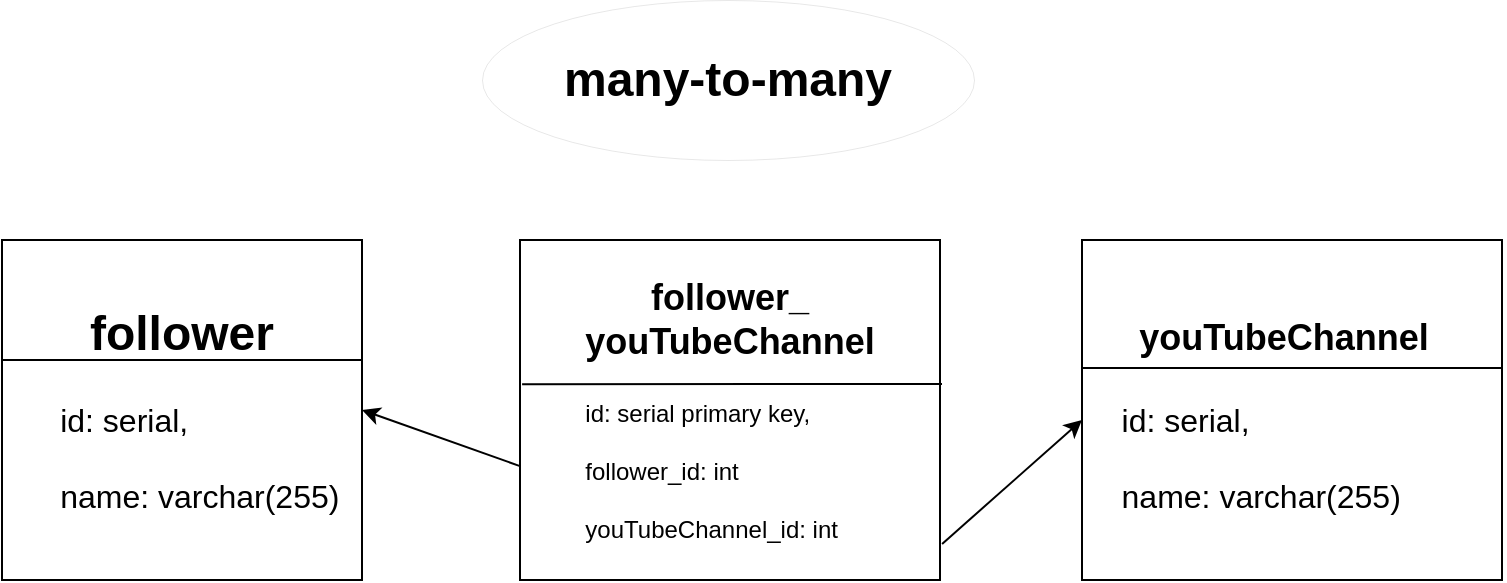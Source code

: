 <mxfile version="18.2.0" type="github">
  <diagram id="rMPfCozTkvAufyjt28ga" name="Page-1">
    <mxGraphModel dx="868" dy="477" grid="1" gridSize="10" guides="1" tooltips="1" connect="1" arrows="1" fold="1" page="1" pageScale="1" pageWidth="827" pageHeight="1169" math="0" shadow="0">
      <root>
        <mxCell id="0" />
        <mxCell id="1" parent="0" />
        <mxCell id="sRB7kJwWuna_6rLjlJrJ-1" value="&lt;div style=&quot;text-align: center;&quot;&gt;&lt;font style=&quot;&quot;&gt;&lt;b style=&quot;&quot;&gt;&lt;span style=&quot;font-size: 24px;&quot;&gt;&amp;nbsp; &amp;nbsp;&amp;nbsp;&lt;/span&gt;&lt;font style=&quot;font-size: 18px;&quot;&gt;youTubeChannel&lt;/font&gt;&lt;/b&gt;&lt;/font&gt;&lt;/div&gt;&lt;div&gt;&lt;font size=&quot;3&quot;&gt;&lt;br&gt;&lt;/font&gt;&lt;/div&gt;&lt;div&gt;&lt;font size=&quot;3&quot;&gt;&amp;nbsp; &amp;nbsp; id: serial,&lt;/font&gt;&lt;/div&gt;&lt;div&gt;&lt;font size=&quot;3&quot;&gt;&lt;br&gt;&lt;/font&gt;&lt;/div&gt;&lt;div&gt;&lt;font size=&quot;3&quot;&gt;&amp;nbsp; &amp;nbsp; name: varchar(255)&lt;/font&gt;&lt;/div&gt;" style="rounded=0;whiteSpace=wrap;html=1;align=left;" parent="1" vertex="1">
          <mxGeometry x="600" y="150" width="210" height="170" as="geometry" />
        </mxCell>
        <mxCell id="sRB7kJwWuna_6rLjlJrJ-2" value="&lt;div&gt;&lt;b style=&quot;&quot;&gt;&lt;font style=&quot;font-size: 18px;&quot;&gt;follower_&lt;/font&gt;&lt;/b&gt;&lt;/div&gt;&lt;div&gt;&lt;b style=&quot;&quot;&gt;&lt;font style=&quot;font-size: 18px;&quot;&gt;youTubeChannel&lt;/font&gt;&lt;/b&gt;&lt;/div&gt;&lt;div style=&quot;text-align: left;&quot;&gt;&lt;font style=&quot;font-size: 15px;&quot; size=&quot;3&quot;&gt;&amp;nbsp; &amp;nbsp;&amp;nbsp;&lt;/font&gt;&lt;/div&gt;&lt;div style=&quot;text-align: left;&quot;&gt;&lt;font style=&quot;font-size: 12px;&quot;&gt;id: serial primary key,&lt;/font&gt;&lt;/div&gt;&lt;div style=&quot;text-align: left;&quot;&gt;&lt;font style=&quot;font-size: 12px;&quot;&gt;&lt;br&gt;&lt;/font&gt;&lt;/div&gt;&lt;div style=&quot;text-align: left;&quot;&gt;&lt;font style=&quot;font-size: 12px;&quot;&gt;follower_id: int&amp;nbsp;&lt;/font&gt;&lt;/div&gt;&lt;div style=&quot;text-align: left;&quot;&gt;&lt;font style=&quot;font-size: 12px;&quot;&gt;&lt;br&gt;&lt;/font&gt;&lt;/div&gt;&lt;div style=&quot;text-align: left;&quot;&gt;&lt;font style=&quot;font-size: 12px;&quot;&gt;youTubeChannel_id: int&amp;nbsp;&lt;/font&gt;&lt;/div&gt;" style="rounded=0;whiteSpace=wrap;html=1;" parent="1" vertex="1">
          <mxGeometry x="319" y="150" width="210" height="170" as="geometry" />
        </mxCell>
        <mxCell id="sRB7kJwWuna_6rLjlJrJ-3" value="&lt;div style=&quot;&quot;&gt;&lt;span style=&quot;font-size: 24px;&quot;&gt;&lt;b&gt;follower&lt;/b&gt;&lt;/span&gt;&lt;/div&gt;&lt;div style=&quot;text-align: left;&quot;&gt;&lt;font size=&quot;3&quot;&gt;&lt;br&gt;&lt;/font&gt;&lt;/div&gt;&lt;div style=&quot;text-align: left;&quot;&gt;&lt;font size=&quot;3&quot;&gt;&amp;nbsp; &amp;nbsp; id: serial,&lt;/font&gt;&lt;/div&gt;&lt;div style=&quot;text-align: left;&quot;&gt;&lt;font size=&quot;3&quot;&gt;&lt;br&gt;&lt;/font&gt;&lt;/div&gt;&lt;div style=&quot;text-align: left;&quot;&gt;&lt;font size=&quot;3&quot;&gt;&amp;nbsp; &amp;nbsp; name: varchar(255)&lt;/font&gt;&lt;/div&gt;" style="rounded=0;whiteSpace=wrap;html=1;" parent="1" vertex="1">
          <mxGeometry x="60" y="150" width="180" height="170" as="geometry" />
        </mxCell>
        <mxCell id="sRB7kJwWuna_6rLjlJrJ-4" value="" style="endArrow=none;html=1;rounded=0;fontSize=18;entryX=1;entryY=0.353;entryDx=0;entryDy=0;entryPerimeter=0;" parent="1" target="sRB7kJwWuna_6rLjlJrJ-3" edge="1">
          <mxGeometry width="50" height="50" relative="1" as="geometry">
            <mxPoint x="60" y="210" as="sourcePoint" />
            <mxPoint x="450" y="320" as="targetPoint" />
            <Array as="points">
              <mxPoint x="110" y="210" />
            </Array>
          </mxGeometry>
        </mxCell>
        <mxCell id="sRB7kJwWuna_6rLjlJrJ-6" value="" style="endArrow=none;html=1;rounded=0;fontSize=18;" parent="1" edge="1">
          <mxGeometry width="50" height="50" relative="1" as="geometry">
            <mxPoint x="600" y="214" as="sourcePoint" />
            <mxPoint x="810" y="214" as="targetPoint" />
          </mxGeometry>
        </mxCell>
        <mxCell id="sRB7kJwWuna_6rLjlJrJ-7" value="" style="endArrow=classic;html=1;rounded=0;fontSize=18;exitX=0;exitY=0.665;exitDx=0;exitDy=0;exitPerimeter=0;entryX=1;entryY=0.5;entryDx=0;entryDy=0;" parent="1" source="sRB7kJwWuna_6rLjlJrJ-2" target="sRB7kJwWuna_6rLjlJrJ-3" edge="1">
          <mxGeometry width="50" height="50" relative="1" as="geometry">
            <mxPoint x="400" y="370" as="sourcePoint" />
            <mxPoint x="450" y="320" as="targetPoint" />
          </mxGeometry>
        </mxCell>
        <mxCell id="sRB7kJwWuna_6rLjlJrJ-8" value="" style="endArrow=classic;html=1;rounded=0;fontSize=18;exitX=1.005;exitY=0.894;exitDx=0;exitDy=0;exitPerimeter=0;" parent="1" source="sRB7kJwWuna_6rLjlJrJ-2" edge="1">
          <mxGeometry width="50" height="50" relative="1" as="geometry">
            <mxPoint x="400" y="370" as="sourcePoint" />
            <mxPoint x="600" y="240" as="targetPoint" />
          </mxGeometry>
        </mxCell>
        <mxCell id="sRB7kJwWuna_6rLjlJrJ-9" value="" style="endArrow=none;html=1;rounded=0;fontSize=18;exitX=0.005;exitY=0.424;exitDx=0;exitDy=0;exitPerimeter=0;" parent="1" source="sRB7kJwWuna_6rLjlJrJ-2" edge="1">
          <mxGeometry width="50" height="50" relative="1" as="geometry">
            <mxPoint x="320" y="211" as="sourcePoint" />
            <mxPoint x="530" y="222" as="targetPoint" />
          </mxGeometry>
        </mxCell>
        <mxCell id="PkkGOVrrvF_bOgj8gfN1-1" value="&lt;b style=&quot;font-size: 24px;&quot;&gt;many-to-many&lt;/b&gt;" style="ellipse;whiteSpace=wrap;html=1;strokeWidth=0;" vertex="1" parent="1">
          <mxGeometry x="300" y="30" width="246" height="80" as="geometry" />
        </mxCell>
      </root>
    </mxGraphModel>
  </diagram>
</mxfile>

